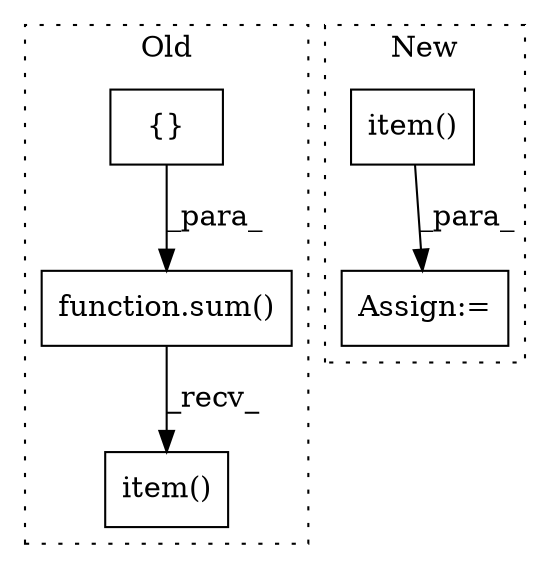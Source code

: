 digraph G {
subgraph cluster0 {
1 [label="function.sum()" a="75" s="6420,6430" l="4,1" shape="box"];
4 [label="item()" a="75" s="6420" l="18" shape="box"];
5 [label="{}" a="59" s="5699,5699" l="2,1" shape="box"];
label = "Old";
style="dotted";
}
subgraph cluster1 {
2 [label="item()" a="75" s="6466" l="26" shape="box"];
3 [label="Assign:=" a="68" s="6462" l="4" shape="box"];
label = "New";
style="dotted";
}
1 -> 4 [label="_recv_"];
2 -> 3 [label="_para_"];
5 -> 1 [label="_para_"];
}